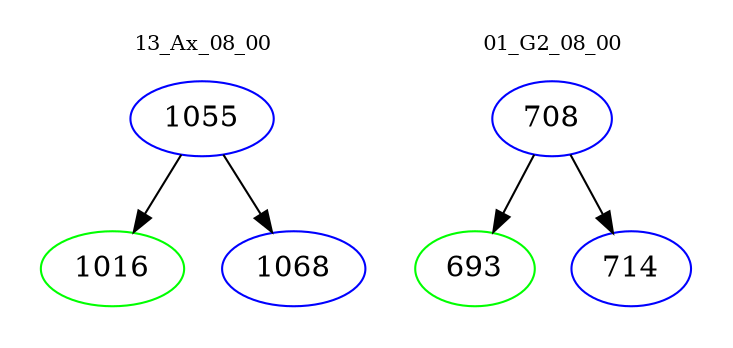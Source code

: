 digraph{
subgraph cluster_0 {
color = white
label = "13_Ax_08_00";
fontsize=10;
T0_1055 [label="1055", color="blue"]
T0_1055 -> T0_1016 [color="black"]
T0_1016 [label="1016", color="green"]
T0_1055 -> T0_1068 [color="black"]
T0_1068 [label="1068", color="blue"]
}
subgraph cluster_1 {
color = white
label = "01_G2_08_00";
fontsize=10;
T1_708 [label="708", color="blue"]
T1_708 -> T1_693 [color="black"]
T1_693 [label="693", color="green"]
T1_708 -> T1_714 [color="black"]
T1_714 [label="714", color="blue"]
}
}
